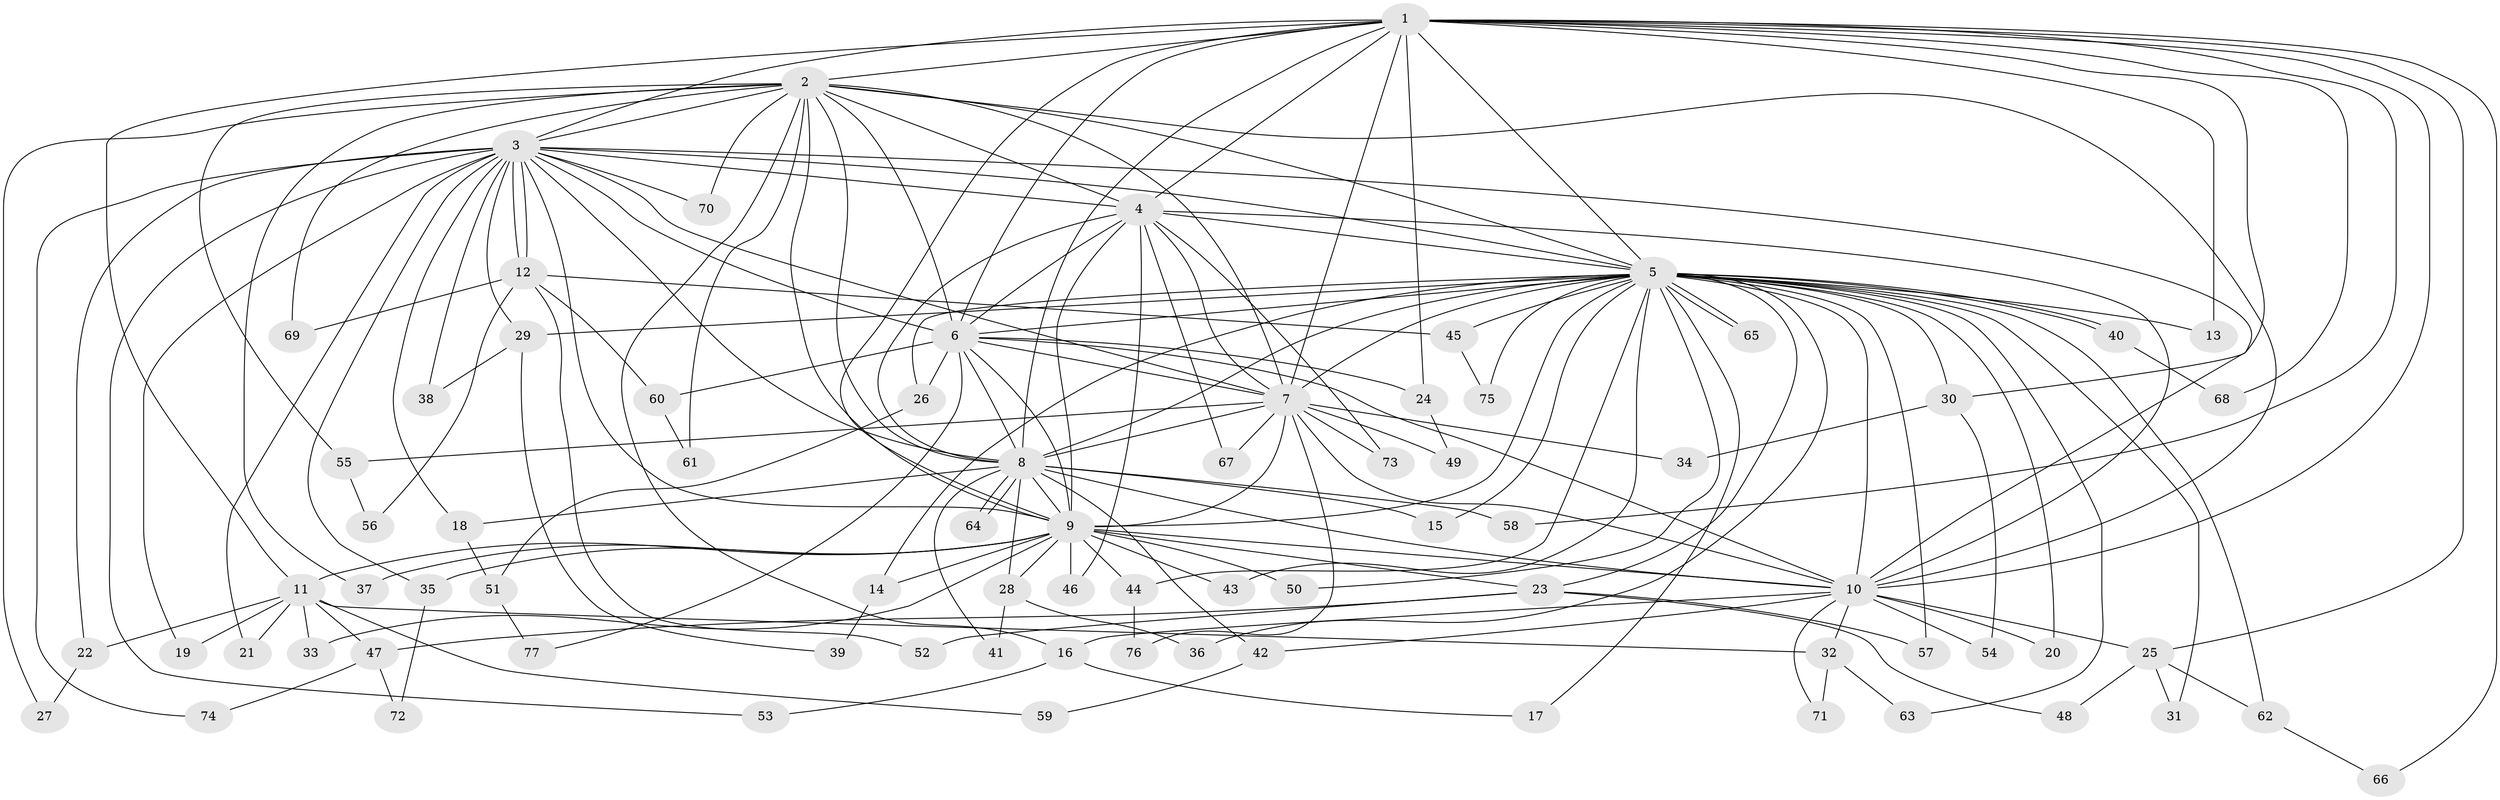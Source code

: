 // coarse degree distribution, {18: 0.03636363636363636, 19: 0.01818181818181818, 8: 0.03636363636363636, 27: 0.01818181818181818, 12: 0.01818181818181818, 13: 0.01818181818181818, 16: 0.01818181818181818, 9: 0.01818181818181818, 2: 0.4909090909090909, 3: 0.2545454545454545, 7: 0.01818181818181818, 5: 0.01818181818181818, 4: 0.03636363636363636}
// Generated by graph-tools (version 1.1) at 2025/51/02/27/25 19:51:45]
// undirected, 77 vertices, 179 edges
graph export_dot {
graph [start="1"]
  node [color=gray90,style=filled];
  1;
  2;
  3;
  4;
  5;
  6;
  7;
  8;
  9;
  10;
  11;
  12;
  13;
  14;
  15;
  16;
  17;
  18;
  19;
  20;
  21;
  22;
  23;
  24;
  25;
  26;
  27;
  28;
  29;
  30;
  31;
  32;
  33;
  34;
  35;
  36;
  37;
  38;
  39;
  40;
  41;
  42;
  43;
  44;
  45;
  46;
  47;
  48;
  49;
  50;
  51;
  52;
  53;
  54;
  55;
  56;
  57;
  58;
  59;
  60;
  61;
  62;
  63;
  64;
  65;
  66;
  67;
  68;
  69;
  70;
  71;
  72;
  73;
  74;
  75;
  76;
  77;
  1 -- 2;
  1 -- 3;
  1 -- 4;
  1 -- 5;
  1 -- 6;
  1 -- 7;
  1 -- 8;
  1 -- 9;
  1 -- 10;
  1 -- 11;
  1 -- 13;
  1 -- 24;
  1 -- 25;
  1 -- 30;
  1 -- 58;
  1 -- 66;
  1 -- 68;
  2 -- 3;
  2 -- 4;
  2 -- 5;
  2 -- 6;
  2 -- 7;
  2 -- 8;
  2 -- 9;
  2 -- 10;
  2 -- 16;
  2 -- 27;
  2 -- 37;
  2 -- 55;
  2 -- 61;
  2 -- 69;
  2 -- 70;
  3 -- 4;
  3 -- 5;
  3 -- 6;
  3 -- 7;
  3 -- 8;
  3 -- 9;
  3 -- 10;
  3 -- 12;
  3 -- 12;
  3 -- 18;
  3 -- 19;
  3 -- 21;
  3 -- 22;
  3 -- 29;
  3 -- 35;
  3 -- 38;
  3 -- 53;
  3 -- 70;
  3 -- 74;
  4 -- 5;
  4 -- 6;
  4 -- 7;
  4 -- 8;
  4 -- 9;
  4 -- 10;
  4 -- 46;
  4 -- 67;
  4 -- 73;
  5 -- 6;
  5 -- 7;
  5 -- 8;
  5 -- 9;
  5 -- 10;
  5 -- 13;
  5 -- 14;
  5 -- 15;
  5 -- 17;
  5 -- 20;
  5 -- 23;
  5 -- 26;
  5 -- 29;
  5 -- 30;
  5 -- 31;
  5 -- 36;
  5 -- 40;
  5 -- 40;
  5 -- 43;
  5 -- 44;
  5 -- 45;
  5 -- 50;
  5 -- 57;
  5 -- 62;
  5 -- 63;
  5 -- 65;
  5 -- 65;
  5 -- 75;
  6 -- 7;
  6 -- 8;
  6 -- 9;
  6 -- 10;
  6 -- 24;
  6 -- 26;
  6 -- 60;
  6 -- 77;
  7 -- 8;
  7 -- 9;
  7 -- 10;
  7 -- 34;
  7 -- 49;
  7 -- 55;
  7 -- 67;
  7 -- 73;
  7 -- 76;
  8 -- 9;
  8 -- 10;
  8 -- 15;
  8 -- 18;
  8 -- 28;
  8 -- 41;
  8 -- 42;
  8 -- 58;
  8 -- 64;
  8 -- 64;
  9 -- 10;
  9 -- 11;
  9 -- 14;
  9 -- 23;
  9 -- 28;
  9 -- 33;
  9 -- 35;
  9 -- 37;
  9 -- 43;
  9 -- 44;
  9 -- 46;
  9 -- 50;
  10 -- 16;
  10 -- 20;
  10 -- 25;
  10 -- 32;
  10 -- 42;
  10 -- 54;
  10 -- 71;
  11 -- 19;
  11 -- 21;
  11 -- 22;
  11 -- 32;
  11 -- 33;
  11 -- 47;
  11 -- 59;
  12 -- 45;
  12 -- 52;
  12 -- 56;
  12 -- 60;
  12 -- 69;
  14 -- 39;
  16 -- 17;
  16 -- 53;
  18 -- 51;
  22 -- 27;
  23 -- 47;
  23 -- 48;
  23 -- 52;
  23 -- 57;
  24 -- 49;
  25 -- 31;
  25 -- 48;
  25 -- 62;
  26 -- 51;
  28 -- 36;
  28 -- 41;
  29 -- 38;
  29 -- 39;
  30 -- 34;
  30 -- 54;
  32 -- 63;
  32 -- 71;
  35 -- 72;
  40 -- 68;
  42 -- 59;
  44 -- 76;
  45 -- 75;
  47 -- 72;
  47 -- 74;
  51 -- 77;
  55 -- 56;
  60 -- 61;
  62 -- 66;
}

